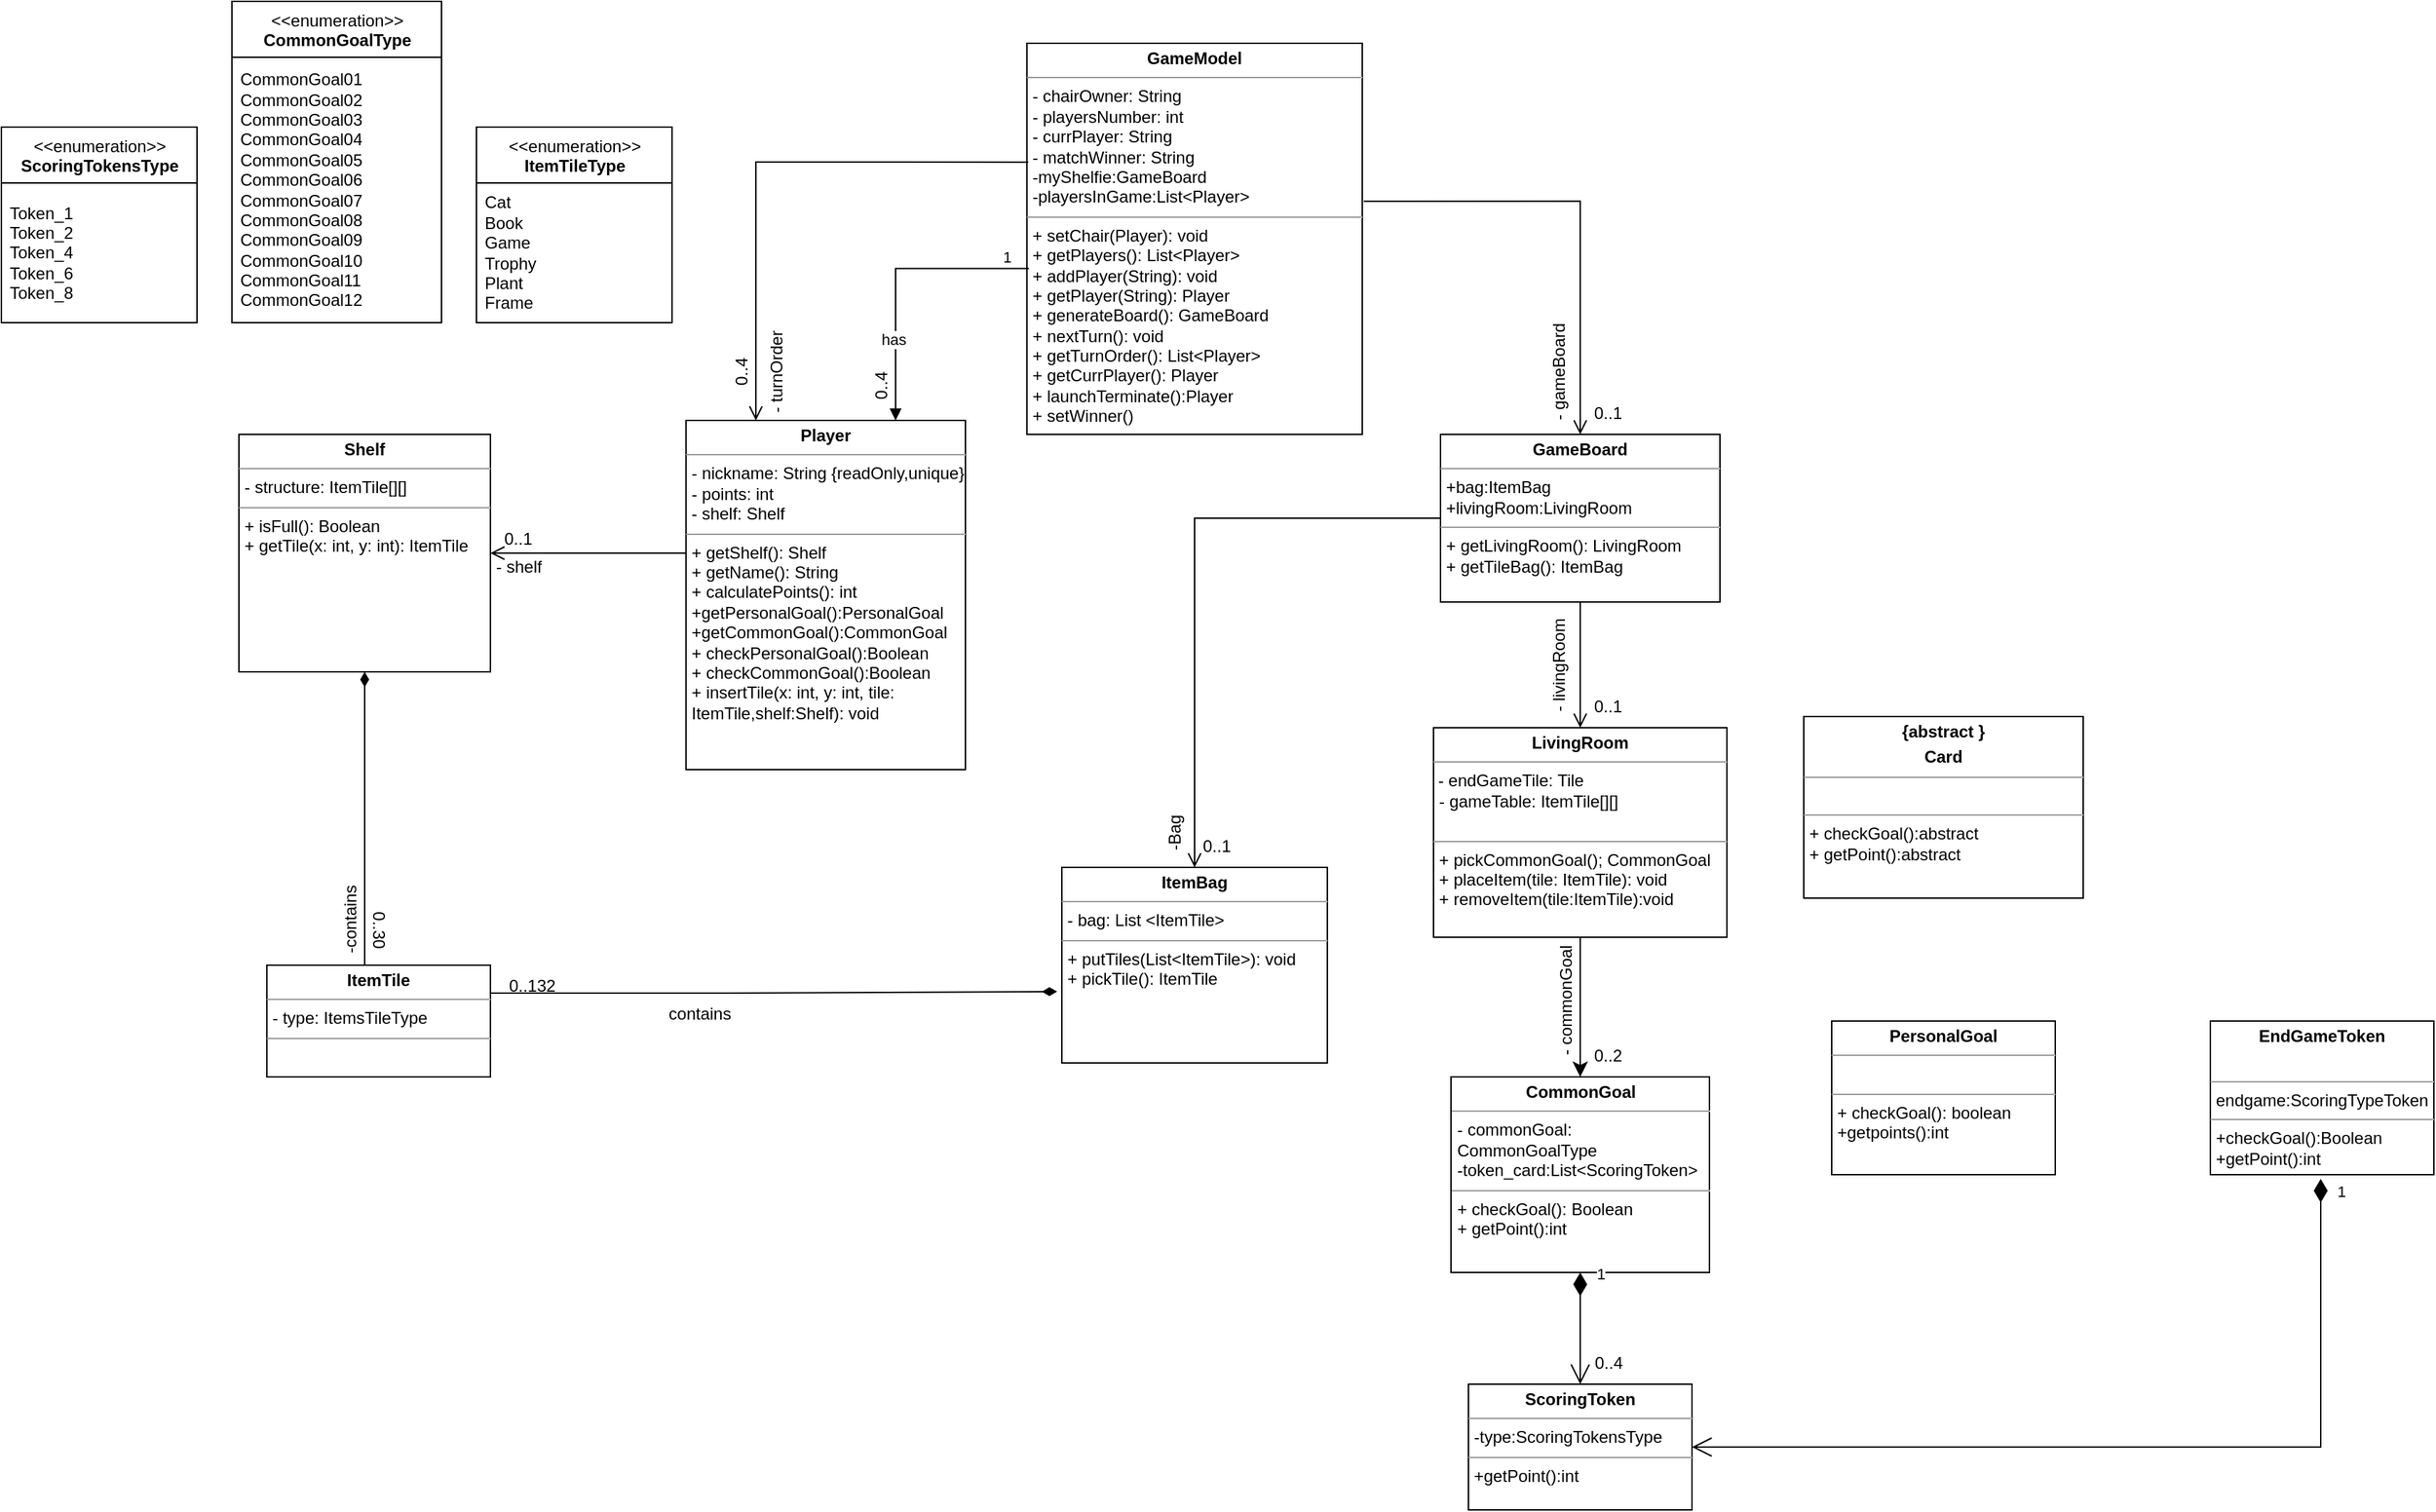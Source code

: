 <mxfile version="21.0.6" type="device"><diagram name="Pagina-1" id="EHZWf8nen00D1bTcrAxR"><mxGraphModel dx="3437" dy="3508" grid="1" gridSize="10" guides="1" tooltips="1" connect="1" arrows="1" fold="1" page="1" pageScale="1" pageWidth="827" pageHeight="1169" math="0" shadow="0"><root><mxCell id="0"/><mxCell id="1" parent="0"/><mxCell id="ynwoLnUJS0dxDrimRSFe-3" value="&lt;p style=&quot;margin:0px;margin-top:4px;text-align:center;&quot;&gt;&lt;b&gt;GameBoard&lt;/b&gt;&lt;/p&gt;&lt;hr size=&quot;1&quot;&gt;&lt;p style=&quot;margin:0px;margin-left:4px;&quot;&gt;&lt;span style=&quot;background-color: initial;&quot;&gt;+bag:ItemBag&lt;/span&gt;&lt;/p&gt;&lt;p style=&quot;margin:0px;margin-left:4px;&quot;&gt;&lt;span style=&quot;background-color: initial;&quot;&gt;+livingRoom:LivingRoom&lt;/span&gt;&lt;/p&gt;&lt;hr size=&quot;1&quot;&gt;&lt;p style=&quot;margin:0px;margin-left:4px;&quot;&gt;+ getLivingRoom(): LivingRoom&lt;/p&gt;&lt;p style=&quot;margin:0px;margin-left:4px;&quot;&gt;+ getTileBag(): ItemBag&lt;/p&gt;&lt;p style=&quot;margin:0px;margin-left:4px;&quot;&gt;&lt;br&gt;&lt;/p&gt;&lt;p style=&quot;margin:0px;margin-left:4px;&quot;&gt;&lt;br&gt;&lt;/p&gt;" style="verticalAlign=top;align=left;overflow=fill;fontSize=12;fontFamily=Helvetica;html=1;whiteSpace=wrap;movable=1;resizable=1;rotatable=1;deletable=1;editable=1;connectable=1;" parent="1" vertex="1"><mxGeometry x="530" y="-2020" width="200" height="120" as="geometry"/></mxCell><mxCell id="ynwoLnUJS0dxDrimRSFe-4" value="&lt;p style=&quot;margin:0px;margin-top:4px;text-align:center;&quot;&gt;&lt;b&gt;Player&lt;/b&gt;&lt;/p&gt;&lt;hr size=&quot;1&quot;&gt;&lt;p style=&quot;margin:0px;margin-left:4px;&quot;&gt;- nickname: String {readOnly,unique}&lt;/p&gt;&lt;p style=&quot;margin:0px;margin-left:4px;&quot;&gt;&lt;span style=&quot;background-color: initial;&quot;&gt;- points: int&lt;/span&gt;&lt;/p&gt;&lt;p style=&quot;margin:0px;margin-left:4px;&quot;&gt;&lt;span style=&quot;background-color: initial;&quot;&gt;- shelf: Shelf&lt;/span&gt;&lt;/p&gt;&lt;hr size=&quot;1&quot;&gt;&lt;p style=&quot;margin:0px;margin-left:4px;&quot;&gt;+ getShelf(): Shelf&lt;/p&gt;&lt;p style=&quot;margin:0px;margin-left:4px;&quot;&gt;&lt;span style=&quot;background-color: initial;&quot;&gt;+ getName(): String&lt;/span&gt;&lt;br&gt;&lt;/p&gt;&lt;p style=&quot;margin:0px;margin-left:4px;&quot;&gt;+ calculatePoints(): int&lt;/p&gt;&lt;p style=&quot;margin:0px;margin-left:4px;&quot;&gt;+getPersonalGoal():PersonalGoal&amp;nbsp;&lt;/p&gt;&lt;p style=&quot;margin:0px;margin-left:4px;&quot;&gt;+getCommonGoal():CommonGoal&lt;/p&gt;&lt;p style=&quot;margin:0px;margin-left:4px;&quot;&gt;+ checkPersonalGoal():Boolean&lt;/p&gt;&lt;p style=&quot;margin:0px;margin-left:4px;&quot;&gt;+ checkCommonGoal():Boolean&lt;/p&gt;&lt;p style=&quot;border-color: var(--border-color); margin: 0px 0px 0px 4px;&quot;&gt;+ insertTile(x: int, y: int, tile: ItemTile,shelf:Shelf): void&lt;/p&gt;&lt;p style=&quot;border-color: var(--border-color); margin: 0px 0px 0px 4px;&quot;&gt;&lt;br style=&quot;border-color: var(--border-color);&quot;&gt;&lt;/p&gt;&lt;p style=&quot;margin:0px;margin-left:4px;&quot;&gt;&lt;br&gt;&lt;/p&gt;&lt;p style=&quot;margin:0px;margin-left:4px;&quot;&gt;&lt;br&gt;&lt;/p&gt;" style="verticalAlign=top;align=left;overflow=fill;fontSize=12;fontFamily=Helvetica;html=1;whiteSpace=wrap;movable=1;resizable=1;rotatable=1;deletable=1;editable=1;connectable=1;" parent="1" vertex="1"><mxGeometry x="-10" y="-2030" width="200" height="250" as="geometry"/></mxCell><mxCell id="ynwoLnUJS0dxDrimRSFe-6" value="&lt;p style=&quot;margin:0px;margin-top:4px;text-align:center;&quot;&gt;&lt;b&gt;GameModel&lt;/b&gt;&lt;/p&gt;&lt;hr size=&quot;1&quot;&gt;&lt;p style=&quot;margin:0px;margin-left:4px;&quot;&gt;- chairOwner: String&lt;/p&gt;&lt;p style=&quot;margin:0px;margin-left:4px;&quot;&gt;&lt;span style=&quot;background-color: initial;&quot;&gt;- playersNumber: int&lt;/span&gt;&lt;br&gt;&lt;/p&gt;&lt;p style=&quot;margin:0px;margin-left:4px;&quot;&gt;- currPlayer: String&lt;/p&gt;&lt;p style=&quot;margin:0px;margin-left:4px;&quot;&gt;- matchWinner: String&lt;/p&gt;&lt;p style=&quot;margin:0px;margin-left:4px;&quot;&gt;-myShelfie:GameBoard&lt;/p&gt;&lt;p style=&quot;margin:0px;margin-left:4px;&quot;&gt;-playersInGame:List&amp;lt;Player&amp;gt;&lt;/p&gt;&lt;hr size=&quot;1&quot;&gt;&lt;p style=&quot;margin:0px;margin-left:4px;&quot;&gt;+ setChair(Player): void&lt;/p&gt;&lt;p style=&quot;margin:0px;margin-left:4px;&quot;&gt;&lt;span style=&quot;background-color: initial;&quot;&gt;+ getPlayers(): List&amp;lt;Player&amp;gt;&lt;/span&gt;&lt;br&gt;&lt;/p&gt;&lt;p style=&quot;margin:0px;margin-left:4px;&quot;&gt;&lt;span style=&quot;background-color: initial;&quot;&gt;+ addPlayer(String): void&lt;/span&gt;&lt;/p&gt;&lt;p style=&quot;margin:0px;margin-left:4px;&quot;&gt;&lt;span style=&quot;background-color: initial;&quot;&gt;+ getPlayer(String): Player&lt;/span&gt;&lt;/p&gt;&lt;p style=&quot;margin:0px;margin-left:4px;&quot;&gt;&lt;span style=&quot;background-color: initial;&quot;&gt;+ generateBoard(): GameBoard&lt;/span&gt;&lt;/p&gt;&lt;p style=&quot;margin:0px;margin-left:4px;&quot;&gt;&lt;span style=&quot;background-color: initial;&quot;&gt;+ nextTurn(): void&lt;/span&gt;&lt;/p&gt;&lt;p style=&quot;margin:0px;margin-left:4px;&quot;&gt;&lt;span style=&quot;background-color: initial;&quot;&gt;+ getTurnOrder(): List&amp;lt;Player&amp;gt;&lt;/span&gt;&lt;/p&gt;&lt;p style=&quot;margin:0px;margin-left:4px;&quot;&gt;&lt;span style=&quot;background-color: initial;&quot;&gt;+ getCurrPlayer(): Player&lt;/span&gt;&lt;/p&gt;&lt;p style=&quot;margin:0px;margin-left:4px;&quot;&gt;+ launchTerminate():Player&lt;/p&gt;&lt;p style=&quot;margin:0px;margin-left:4px;&quot;&gt;&lt;span style=&quot;background-color: initial;&quot;&gt;+ setWinner()&lt;/span&gt;&lt;/p&gt;&lt;p style=&quot;margin:0px;margin-left:4px;&quot;&gt;&lt;span style=&quot;background-color: initial;&quot;&gt;&lt;br&gt;&lt;/span&gt;&lt;/p&gt;&lt;p style=&quot;margin:0px;margin-left:4px;&quot;&gt;&lt;span style=&quot;background-color: initial;&quot;&gt;&lt;br&gt;&lt;/span&gt;&lt;/p&gt;&lt;p style=&quot;margin:0px;margin-left:4px;&quot;&gt;&lt;span style=&quot;background-color: initial;&quot;&gt;&lt;br&gt;&lt;/span&gt;&lt;/p&gt;&lt;p style=&quot;margin:0px;margin-left:4px;&quot;&gt;&lt;span style=&quot;background-color: initial;&quot;&gt;&lt;br&gt;&lt;/span&gt;&lt;/p&gt;" style="verticalAlign=top;align=left;overflow=fill;fontSize=12;fontFamily=Helvetica;html=1;whiteSpace=wrap;movable=1;resizable=1;rotatable=1;deletable=1;editable=1;connectable=1;" parent="1" vertex="1"><mxGeometry x="234" y="-2300" width="240" height="280" as="geometry"/></mxCell><mxCell id="ynwoLnUJS0dxDrimRSFe-12" value="&lt;p style=&quot;margin:0px;margin-top:4px;text-align:center;&quot;&gt;&lt;b&gt;Shelf&lt;/b&gt;&lt;/p&gt;&lt;hr size=&quot;1&quot;&gt;&lt;p style=&quot;margin:0px;margin-left:4px;&quot;&gt;- structure: ItemTile[][]&lt;/p&gt;&lt;hr size=&quot;1&quot;&gt;&lt;p style=&quot;margin:0px;margin-left:4px;&quot;&gt;+ isFull(): Boolean&lt;/p&gt;&lt;p style=&quot;margin:0px;margin-left:4px;&quot;&gt;+ getTile(x: int, y: int): ItemTile&lt;/p&gt;&lt;p style=&quot;margin:0px;margin-left:4px;&quot;&gt;&lt;br&gt;&lt;/p&gt;&lt;p style=&quot;margin:0px;margin-left:4px;&quot;&gt;&lt;br&gt;&lt;/p&gt;" style="verticalAlign=top;align=left;overflow=fill;fontSize=12;fontFamily=Helvetica;html=1;whiteSpace=wrap;movable=1;resizable=1;rotatable=1;deletable=1;editable=1;connectable=1;" parent="1" vertex="1"><mxGeometry x="-330" y="-2020" width="180" height="170" as="geometry"/></mxCell><mxCell id="ynwoLnUJS0dxDrimRSFe-14" value="&lt;p style=&quot;margin:0px;margin-top:4px;text-align:center;&quot;&gt;&lt;b&gt;LivingRoom&lt;/b&gt;&lt;/p&gt;&lt;hr size=&quot;1&quot;&gt;&amp;nbsp;- endGameTile: Tile&lt;br&gt;&lt;p style=&quot;margin:0px;margin-left:4px;&quot;&gt;- gameTable: ItemTile[][]&lt;/p&gt;&lt;p style=&quot;margin:0px;margin-left:4px;&quot;&gt;&lt;br&gt;&lt;/p&gt;&lt;hr size=&quot;1&quot;&gt;&lt;p style=&quot;margin:0px;margin-left:4px;&quot;&gt;+ pickCommonGoal(); CommonGoal&lt;/p&gt;&lt;p style=&quot;margin:0px;margin-left:4px;&quot;&gt;+ placeItem(tile: ItemTile): void&lt;/p&gt;&lt;p style=&quot;margin:0px;margin-left:4px;&quot;&gt;+ removeItem(tile:ItemTile):void&lt;/p&gt;&lt;p style=&quot;margin:0px;margin-left:4px;&quot;&gt;&lt;br&gt;&lt;/p&gt;" style="verticalAlign=top;align=left;overflow=fill;fontSize=12;fontFamily=Helvetica;html=1;whiteSpace=wrap;movable=1;resizable=1;rotatable=1;deletable=1;editable=1;connectable=1;" parent="1" vertex="1"><mxGeometry x="525" y="-1810" width="210" height="150" as="geometry"/></mxCell><mxCell id="ynwoLnUJS0dxDrimRSFe-15" value="&lt;p style=&quot;margin:0px;margin-top:4px;text-align:center;&quot;&gt;&lt;b&gt;{abstract }&lt;/b&gt;&lt;/p&gt;&lt;p style=&quot;margin:0px;margin-top:4px;text-align:center;&quot;&gt;&lt;b&gt;Card&lt;/b&gt;&lt;/p&gt;&lt;hr size=&quot;1&quot;&gt;&lt;p style=&quot;margin:0px;margin-left:4px;&quot;&gt;&lt;br&gt;&lt;/p&gt;&lt;hr size=&quot;1&quot;&gt;&lt;p style=&quot;margin:0px;margin-left:4px;&quot;&gt;+ checkGoal():abstract&lt;/p&gt;&lt;p style=&quot;margin:0px;margin-left:4px;&quot;&gt;+ getPoint():abstract&lt;/p&gt;" style="verticalAlign=top;align=left;overflow=fill;fontSize=12;fontFamily=Helvetica;html=1;whiteSpace=wrap;movable=1;resizable=1;rotatable=1;deletable=1;editable=1;connectable=1;" parent="1" vertex="1"><mxGeometry x="790" y="-1818" width="200" height="130" as="geometry"/></mxCell><mxCell id="ynwoLnUJS0dxDrimRSFe-30" value="&lt;p style=&quot;margin:0px;margin-top:4px;text-align:center;&quot;&gt;&lt;b&gt;ItemTile&lt;/b&gt;&lt;/p&gt;&lt;hr size=&quot;1&quot;&gt;&lt;p style=&quot;margin:0px;margin-left:4px;&quot;&gt;- type: ItemsTileType&lt;/p&gt;&lt;hr size=&quot;1&quot;&gt;&lt;p style=&quot;margin:0px;margin-left:4px;&quot;&gt;&lt;br&gt;&lt;/p&gt;" style="verticalAlign=top;align=left;overflow=fill;fontSize=12;fontFamily=Helvetica;html=1;whiteSpace=wrap;movable=1;resizable=1;rotatable=1;deletable=1;editable=1;connectable=1;" parent="1" vertex="1"><mxGeometry x="-310" y="-1640" width="160" height="80" as="geometry"/></mxCell><mxCell id="ynwoLnUJS0dxDrimRSFe-31" value="&lt;p style=&quot;margin:0px;margin-top:4px;text-align:center;&quot;&gt;&lt;b&gt;ItemBag&lt;/b&gt;&lt;/p&gt;&lt;hr size=&quot;1&quot;&gt;&lt;p style=&quot;margin:0px;margin-left:4px;&quot;&gt;- bag: List &amp;lt;ItemTile&amp;gt;&lt;/p&gt;&lt;hr size=&quot;1&quot;&gt;&lt;p style=&quot;margin:0px;margin-left:4px;&quot;&gt;+ putTiles(List&amp;lt;ItemTile&amp;gt;): void&lt;/p&gt;&lt;p style=&quot;margin:0px;margin-left:4px;&quot;&gt;+ pickTile(): ItemTile&lt;/p&gt;" style="verticalAlign=top;align=left;overflow=fill;fontSize=12;fontFamily=Helvetica;html=1;whiteSpace=wrap;movable=1;resizable=1;rotatable=1;deletable=1;editable=1;connectable=1;" parent="1" vertex="1"><mxGeometry x="259" y="-1710" width="190" height="140" as="geometry"/></mxCell><mxCell id="ynwoLnUJS0dxDrimRSFe-34" value="&lt;p style=&quot;margin:0px;margin-top:4px;text-align:center;&quot;&gt;&lt;b&gt;CommonGoal&lt;/b&gt;&lt;/p&gt;&lt;hr size=&quot;1&quot;&gt;&lt;p style=&quot;margin:0px;margin-left:4px;&quot;&gt;- commonGoal: CommonGoalType&lt;/p&gt;&lt;p style=&quot;margin:0px;margin-left:4px;&quot;&gt;-token_card:List&amp;lt;ScoringToken&amp;gt;&lt;/p&gt;&lt;hr size=&quot;1&quot;&gt;&lt;p style=&quot;margin:0px;margin-left:4px;&quot;&gt;+ checkGoal(): Boolean&lt;/p&gt;&lt;p style=&quot;margin:0px;margin-left:4px;&quot;&gt;+ getPoint():int&lt;/p&gt;" style="verticalAlign=top;align=left;overflow=fill;fontSize=12;fontFamily=Helvetica;html=1;whiteSpace=wrap;movable=1;resizable=1;rotatable=1;deletable=1;editable=1;connectable=1;" parent="1" vertex="1"><mxGeometry x="537.5" y="-1560" width="185" height="140" as="geometry"/></mxCell><mxCell id="ynwoLnUJS0dxDrimRSFe-35" value="&lt;p style=&quot;margin:0px;margin-top:4px;text-align:center;&quot;&gt;&lt;b&gt;PersonalGoal&lt;/b&gt;&lt;/p&gt;&lt;hr size=&quot;1&quot;&gt;&lt;p style=&quot;margin:0px;margin-left:4px;&quot;&gt;&lt;br&gt;&lt;/p&gt;&lt;hr size=&quot;1&quot;&gt;&lt;p style=&quot;margin:0px;margin-left:4px;&quot;&gt;+ checkGoal(): boolean&lt;/p&gt;&lt;p style=&quot;margin:0px;margin-left:4px;&quot;&gt;&lt;span style=&quot;background-color: initial;&quot;&gt;+getpoints():int&lt;/span&gt;&lt;br&gt;&lt;/p&gt;&lt;p style=&quot;margin:0px;margin-left:4px;&quot;&gt;&lt;br&gt;&lt;/p&gt;" style="verticalAlign=top;align=left;overflow=fill;fontSize=12;fontFamily=Helvetica;html=1;whiteSpace=wrap;movable=1;resizable=1;rotatable=1;deletable=1;editable=1;connectable=1;" parent="1" vertex="1"><mxGeometry x="810" y="-1600" width="160" height="110" as="geometry"/></mxCell><mxCell id="_8RxwVeukJIN0M9jdHfJ-25" value="- shelf" style="text;html=1;align=center;verticalAlign=middle;resizable=0;points=[];autosize=1;strokeColor=none;fillColor=none;fontFamily=Helvetica;" parent="1" vertex="1"><mxGeometry x="-160" y="-1940" width="60" height="30" as="geometry"/></mxCell><mxCell id="_8RxwVeukJIN0M9jdHfJ-27" value="" style="endArrow=open;startArrow=none;endFill=0;startFill=0;endSize=8;html=1;verticalAlign=bottom;labelBackgroundColor=none;strokeWidth=1;rounded=0;strokeColor=default;fontFamily=Helvetica;jumpStyle=none;entryX=1;entryY=0.5;entryDx=0;entryDy=0;" parent="1" edge="1" target="ynwoLnUJS0dxDrimRSFe-12"><mxGeometry width="160" relative="1" as="geometry"><mxPoint x="-10" y="-1935" as="sourcePoint"/><mxPoint x="-230" y="-1935" as="targetPoint"/><Array as="points"/></mxGeometry></mxCell><mxCell id="_8RxwVeukJIN0M9jdHfJ-30" value="0..4" style="text;strokeColor=none;align=center;fillColor=none;html=1;verticalAlign=middle;whiteSpace=wrap;rounded=0;fontFamily=Helvetica;rotation=270;" parent="1" vertex="1"><mxGeometry x="100" y="-2070" width="60" height="30" as="geometry"/></mxCell><mxCell id="_8RxwVeukJIN0M9jdHfJ-31" value="" style="endArrow=open;startArrow=none;endFill=0;startFill=0;endSize=8;html=1;verticalAlign=bottom;labelBackgroundColor=none;strokeWidth=1;rounded=0;strokeColor=default;fontFamily=Helvetica;jumpStyle=none;entryX=0.5;entryY=0;entryDx=0;entryDy=0;exitX=1.004;exitY=0.404;exitDx=0;exitDy=0;exitPerimeter=0;" parent="1" source="ynwoLnUJS0dxDrimRSFe-6" target="ynwoLnUJS0dxDrimRSFe-3" edge="1"><mxGeometry width="160" relative="1" as="geometry"><mxPoint x="480" y="-2165" as="sourcePoint"/><mxPoint x="440" y="-2050" as="targetPoint"/><Array as="points"><mxPoint x="630" y="-2187"/></Array></mxGeometry></mxCell><mxCell id="_8RxwVeukJIN0M9jdHfJ-32" value="- gameBoard" style="text;strokeColor=none;align=center;fillColor=none;html=1;verticalAlign=middle;whiteSpace=wrap;rounded=0;fontFamily=Helvetica;rotation=-90;" parent="1" vertex="1"><mxGeometry x="575" y="-2080" width="80" height="30" as="geometry"/></mxCell><mxCell id="_8RxwVeukJIN0M9jdHfJ-33" value="0..1" style="text;strokeColor=none;align=center;fillColor=none;html=1;verticalAlign=middle;whiteSpace=wrap;rounded=0;fontFamily=Helvetica;" parent="1" vertex="1"><mxGeometry x="620" y="-2050" width="60" height="30" as="geometry"/></mxCell><mxCell id="_8RxwVeukJIN0M9jdHfJ-36" value="0..4" style="text;strokeColor=none;align=center;fillColor=none;html=1;verticalAlign=middle;whiteSpace=wrap;rounded=0;fontFamily=Helvetica;rotation=270;" parent="1" vertex="1"><mxGeometry y="-2080" width="60" height="30" as="geometry"/></mxCell><mxCell id="_8RxwVeukJIN0M9jdHfJ-37" value="- turnOrder" style="text;strokeColor=none;align=center;fillColor=none;html=1;verticalAlign=middle;whiteSpace=wrap;rounded=0;fontFamily=Helvetica;rotation=-90;" parent="1" vertex="1"><mxGeometry x="20" y="-2080" width="70" height="30" as="geometry"/></mxCell><mxCell id="_8RxwVeukJIN0M9jdHfJ-38" value="" style="endArrow=open;startArrow=none;endFill=0;startFill=0;endSize=8;html=1;verticalAlign=bottom;labelBackgroundColor=none;strokeWidth=1;rounded=0;strokeColor=default;fontFamily=Helvetica;jumpStyle=none;exitX=0.004;exitY=0.304;exitDx=0;exitDy=0;exitPerimeter=0;entryX=0.25;entryY=0;entryDx=0;entryDy=0;" parent="1" source="ynwoLnUJS0dxDrimRSFe-6" target="ynwoLnUJS0dxDrimRSFe-4" edge="1"><mxGeometry width="160" relative="1" as="geometry"><mxPoint x="280" y="-2070" as="sourcePoint"/><mxPoint x="440" y="-2070" as="targetPoint"/><Array as="points"><mxPoint x="40" y="-2215"/></Array></mxGeometry></mxCell><mxCell id="_8RxwVeukJIN0M9jdHfJ-45" value="" style="endArrow=open;startArrow=none;endFill=0;startFill=0;endSize=8;html=1;verticalAlign=bottom;labelBackgroundColor=none;strokeWidth=1;rounded=0;strokeColor=default;fontFamily=Helvetica;jumpStyle=none;exitX=0.5;exitY=1;exitDx=0;exitDy=0;entryX=0.5;entryY=0;entryDx=0;entryDy=0;" parent="1" source="ynwoLnUJS0dxDrimRSFe-3" target="ynwoLnUJS0dxDrimRSFe-14" edge="1"><mxGeometry width="160" relative="1" as="geometry"><mxPoint x="280" y="-1830" as="sourcePoint"/><mxPoint x="444" y="-1870" as="targetPoint"/><Array as="points"/></mxGeometry></mxCell><mxCell id="_8RxwVeukJIN0M9jdHfJ-47" value="- livingRoom" style="text;strokeColor=none;align=center;fillColor=none;html=1;verticalAlign=middle;whiteSpace=wrap;rounded=0;fontFamily=Helvetica;rotation=-90;" parent="1" vertex="1"><mxGeometry x="580" y="-1870" width="70" height="30" as="geometry"/></mxCell><mxCell id="_8RxwVeukJIN0M9jdHfJ-48" value="" style="endArrow=none;startArrow=diamondThin;endFill=0;startFill=1;html=1;verticalAlign=bottom;labelBackgroundColor=none;strokeWidth=1;startSize=8;endSize=8;rounded=0;strokeColor=default;fontFamily=Helvetica;jumpStyle=none;exitX=0.5;exitY=1;exitDx=0;exitDy=0;" parent="1" source="ynwoLnUJS0dxDrimRSFe-12" edge="1"><mxGeometry width="160" relative="1" as="geometry"><mxPoint x="-230" y="-1800" as="sourcePoint"/><mxPoint x="-240" y="-1640" as="targetPoint"/><Array as="points"><mxPoint x="-240" y="-1670"/></Array></mxGeometry></mxCell><mxCell id="_8RxwVeukJIN0M9jdHfJ-49" value="0..30" style="text;strokeColor=none;align=center;fillColor=none;html=1;verticalAlign=middle;whiteSpace=wrap;rounded=0;fontFamily=Helvetica;rotation=90;" parent="1" vertex="1"><mxGeometry x="-260" y="-1680" width="60" height="30" as="geometry"/></mxCell><mxCell id="_8RxwVeukJIN0M9jdHfJ-50" value="-contains" style="text;strokeColor=none;align=center;fillColor=none;html=1;verticalAlign=middle;whiteSpace=wrap;rounded=0;fontFamily=Helvetica;rotation=-90;" parent="1" vertex="1"><mxGeometry x="-280" y="-1688" width="60" height="30" as="geometry"/></mxCell><mxCell id="_8RxwVeukJIN0M9jdHfJ-55" value="&amp;lt;&amp;lt;enumeration&amp;gt;&amp;gt;&lt;br&gt;&lt;b&gt;ItemTileType&lt;/b&gt;" style="swimlane;fontStyle=0;align=center;verticalAlign=top;childLayout=stackLayout;horizontal=1;startSize=40;horizontalStack=0;resizeParent=1;resizeParentMax=0;resizeLast=0;collapsible=0;marginBottom=0;html=1;fontFamily=Helvetica;" parent="1" vertex="1"><mxGeometry x="-160" y="-2240" width="140" height="140" as="geometry"/></mxCell><mxCell id="_8RxwVeukJIN0M9jdHfJ-56" value="Cat&lt;br&gt;Book&lt;br&gt;Game&lt;br&gt;Trophy&lt;br&gt;Plant&lt;br&gt;Frame" style="text;html=1;strokeColor=none;fillColor=none;align=left;verticalAlign=middle;spacingLeft=4;spacingRight=4;overflow=hidden;rotatable=0;points=[[0,0.5],[1,0.5]];portConstraint=eastwest;fontFamily=Helvetica;" parent="_8RxwVeukJIN0M9jdHfJ-55" vertex="1"><mxGeometry y="40" width="140" height="100" as="geometry"/></mxCell><mxCell id="_8RxwVeukJIN0M9jdHfJ-64" value="0..2" style="text;strokeColor=none;align=center;fillColor=none;html=1;verticalAlign=middle;whiteSpace=wrap;rounded=0;fontFamily=Helvetica;" parent="1" vertex="1"><mxGeometry x="620" y="-1590" width="60" height="30" as="geometry"/></mxCell><mxCell id="B23eoVKcwHAaxWwS9KBI-2" style="edgeStyle=none;curved=1;rounded=0;orthogonalLoop=1;jettySize=auto;html=1;entryX=0.5;entryY=0;entryDx=0;entryDy=0;fontSize=12;startSize=8;endSize=8;" edge="1" parent="1" target="ynwoLnUJS0dxDrimRSFe-34"><mxGeometry relative="1" as="geometry"><mxPoint x="630" y="-1660" as="sourcePoint"/></mxGeometry></mxCell><mxCell id="_8RxwVeukJIN0M9jdHfJ-65" value="- commonGoal" style="text;strokeColor=none;align=center;fillColor=none;html=1;verticalAlign=middle;whiteSpace=wrap;rounded=0;fontFamily=Helvetica;rotation=-90;" parent="1" vertex="1"><mxGeometry x="575" y="-1630" width="90" height="30" as="geometry"/></mxCell><mxCell id="_8RxwVeukJIN0M9jdHfJ-67" value="0..1" style="text;strokeColor=none;align=center;fillColor=none;html=1;verticalAlign=middle;whiteSpace=wrap;rounded=0;fontFamily=Helvetica;rotation=0;" parent="1" vertex="1"><mxGeometry x="340" y="-1740" width="60" height="30" as="geometry"/></mxCell><mxCell id="_8RxwVeukJIN0M9jdHfJ-68" value="-Bag" style="text;strokeColor=none;align=center;fillColor=none;html=1;verticalAlign=middle;whiteSpace=wrap;rounded=0;fontFamily=Helvetica;rotation=-90;" parent="1" vertex="1"><mxGeometry x="310" y="-1750" width="60" height="30" as="geometry"/></mxCell><mxCell id="_8RxwVeukJIN0M9jdHfJ-71" value="0..1" style="text;strokeColor=none;align=center;fillColor=none;html=1;verticalAlign=middle;whiteSpace=wrap;rounded=0;fontFamily=Helvetica;" parent="1" vertex="1"><mxGeometry x="620" y="-1840" width="60" height="30" as="geometry"/></mxCell><mxCell id="_8RxwVeukJIN0M9jdHfJ-72" value="0..1" style="text;strokeColor=none;align=center;fillColor=none;html=1;verticalAlign=middle;whiteSpace=wrap;rounded=0;fontFamily=Helvetica;" parent="1" vertex="1"><mxGeometry x="-160" y="-1960" width="60" height="30" as="geometry"/></mxCell><mxCell id="_8RxwVeukJIN0M9jdHfJ-73" value="" style="endArrow=open;startArrow=none;endFill=0;startFill=0;endSize=8;html=1;verticalAlign=bottom;labelBackgroundColor=none;strokeWidth=1;rounded=0;strokeColor=default;fontFamily=Helvetica;jumpStyle=none;exitX=0;exitY=0.5;exitDx=0;exitDy=0;entryX=0.5;entryY=0;entryDx=0;entryDy=0;" parent="1" source="ynwoLnUJS0dxDrimRSFe-3" target="ynwoLnUJS0dxDrimRSFe-31" edge="1"><mxGeometry width="160" relative="1" as="geometry"><mxPoint x="150" y="-1820" as="sourcePoint"/><mxPoint x="310" y="-1820" as="targetPoint"/><Array as="points"><mxPoint x="354" y="-1960"/></Array></mxGeometry></mxCell><mxCell id="_8RxwVeukJIN0M9jdHfJ-76" value="" style="endArrow=none;startArrow=diamondThin;endFill=0;startFill=1;html=1;verticalAlign=bottom;labelBackgroundColor=none;strokeWidth=1;startSize=8;endSize=8;rounded=0;strokeColor=default;fontFamily=Helvetica;jumpStyle=none;exitX=-0.018;exitY=0.635;exitDx=0;exitDy=0;entryX=1;entryY=0.25;entryDx=0;entryDy=0;exitPerimeter=0;" parent="1" source="ynwoLnUJS0dxDrimRSFe-31" target="ynwoLnUJS0dxDrimRSFe-30" edge="1"><mxGeometry width="160" relative="1" as="geometry"><mxPoint x="-50" y="-1790" as="sourcePoint"/><mxPoint x="-50" y="-1570" as="targetPoint"/><Array as="points"><mxPoint x="20" y="-1620"/></Array></mxGeometry></mxCell><mxCell id="_8RxwVeukJIN0M9jdHfJ-77" value="0..132" style="text;strokeColor=none;align=center;fillColor=none;html=1;verticalAlign=middle;whiteSpace=wrap;rounded=0;fontFamily=Helvetica;" parent="1" vertex="1"><mxGeometry x="-150" y="-1640" width="60" height="30" as="geometry"/></mxCell><mxCell id="_8RxwVeukJIN0M9jdHfJ-78" value="contains" style="text;strokeColor=none;align=center;fillColor=none;html=1;verticalAlign=middle;whiteSpace=wrap;rounded=0;fontFamily=Helvetica;" parent="1" vertex="1"><mxGeometry x="-30" y="-1620" width="60" height="30" as="geometry"/></mxCell><mxCell id="_8RxwVeukJIN0M9jdHfJ-80" value="&amp;lt;&amp;lt;enumeration&amp;gt;&amp;gt;&lt;br&gt;&lt;b&gt;CommonGoalType&lt;/b&gt;" style="swimlane;fontStyle=0;align=center;verticalAlign=top;childLayout=stackLayout;horizontal=1;startSize=40;horizontalStack=0;resizeParent=1;resizeParentMax=0;resizeLast=0;collapsible=0;marginBottom=0;html=1;fontFamily=Helvetica;" parent="1" vertex="1"><mxGeometry x="-335" y="-2330" width="150" height="230" as="geometry"/></mxCell><mxCell id="_8RxwVeukJIN0M9jdHfJ-81" value="CommonGoal01&lt;br&gt;CommonGoal02&lt;br&gt;CommonGoal03&lt;br&gt;CommonGoal04&lt;br&gt;CommonGoal05&lt;br&gt;CommonGoal06&lt;br&gt;CommonGoal07&lt;br&gt;CommonGoal08&lt;br&gt;CommonGoal09&lt;br&gt;CommonGoal10&lt;br&gt;CommonGoal11&lt;br&gt;CommonGoal12" style="text;html=1;strokeColor=none;fillColor=none;align=left;verticalAlign=middle;spacingLeft=4;spacingRight=4;overflow=hidden;rotatable=0;points=[[0,0.5],[1,0.5]];portConstraint=eastwest;fontFamily=Helvetica;" parent="_8RxwVeukJIN0M9jdHfJ-80" vertex="1"><mxGeometry y="40" width="150" height="190" as="geometry"/></mxCell><mxCell id="oo3gAJDkdYnCKbN5YLv8-5" value="has&lt;br&gt;" style="endArrow=block;endFill=1;html=1;edgeStyle=orthogonalEdgeStyle;align=left;verticalAlign=top;rounded=0;entryX=0.75;entryY=0;entryDx=0;entryDy=0;exitX=0.006;exitY=0.576;exitDx=0;exitDy=0;exitPerimeter=0;" parent="1" target="ynwoLnUJS0dxDrimRSFe-4" edge="1" source="ynwoLnUJS0dxDrimRSFe-6"><mxGeometry x="0.291" y="-12" relative="1" as="geometry"><mxPoint x="230" y="-2140" as="sourcePoint"/><mxPoint x="300" y="-1900" as="targetPoint"/><mxPoint y="1" as="offset"/></mxGeometry></mxCell><mxCell id="oo3gAJDkdYnCKbN5YLv8-6" value="1" style="edgeLabel;resizable=0;html=1;align=left;verticalAlign=bottom;" parent="oo3gAJDkdYnCKbN5YLv8-5" connectable="0" vertex="1"><mxGeometry x="-1" relative="1" as="geometry"><mxPoint x="-20" as="offset"/></mxGeometry></mxCell><mxCell id="oo3gAJDkdYnCKbN5YLv8-14" value="&lt;p style=&quot;margin:0px;margin-top:4px;text-align:center;&quot;&gt;&lt;b&gt;EndGameToken&lt;/b&gt;&lt;/p&gt;&lt;p style=&quot;margin:0px;margin-top:4px;text-align:center;&quot;&gt;&lt;b&gt;&lt;br&gt;&lt;/b&gt;&lt;/p&gt;&lt;hr size=&quot;1&quot;&gt;&lt;p style=&quot;margin:0px;margin-left:4px;&quot;&gt;endgame:ScoringTypeToken&lt;/p&gt;&lt;hr size=&quot;1&quot;&gt;&lt;p style=&quot;margin:0px;margin-left:4px;&quot;&gt;+checkGoal():Boolean&lt;/p&gt;&lt;p style=&quot;margin:0px;margin-left:4px;&quot;&gt;+getPoint():int&lt;/p&gt;" style="verticalAlign=top;align=left;overflow=fill;fontSize=12;fontFamily=Helvetica;html=1;" parent="1" vertex="1"><mxGeometry x="1081" y="-1600" width="160" height="110" as="geometry"/></mxCell><mxCell id="oo3gAJDkdYnCKbN5YLv8-16" value="&lt;p style=&quot;margin:0px;margin-top:4px;text-align:center;&quot;&gt;&lt;b&gt;ScoringToken&lt;/b&gt;&lt;/p&gt;&lt;hr size=&quot;1&quot;&gt;&lt;p style=&quot;margin:0px;margin-left:4px;&quot;&gt;-type:ScoringTokensType&lt;/p&gt;&lt;hr size=&quot;1&quot;&gt;&lt;p style=&quot;margin:0px;margin-left:4px;&quot;&gt;+getPoint():int&lt;/p&gt;" style="verticalAlign=top;align=left;overflow=fill;fontSize=12;fontFamily=Helvetica;html=1;" parent="1" vertex="1"><mxGeometry x="550" y="-1340" width="160" height="90" as="geometry"/></mxCell><mxCell id="oo3gAJDkdYnCKbN5YLv8-18" value="1" style="endArrow=open;html=1;endSize=12;startArrow=diamondThin;startSize=14;startFill=1;edgeStyle=orthogonalEdgeStyle;align=left;verticalAlign=bottom;rounded=0;exitX=0.5;exitY=1;exitDx=0;exitDy=0;entryX=0.5;entryY=0;entryDx=0;entryDy=0;" parent="1" edge="1" target="oo3gAJDkdYnCKbN5YLv8-16" source="ynwoLnUJS0dxDrimRSFe-34"><mxGeometry x="-0.75" y="10" relative="1" as="geometry"><mxPoint x="509.57" y="-1445" as="sourcePoint"/><mxPoint x="509.57" y="-1325" as="targetPoint"/><mxPoint as="offset"/></mxGeometry></mxCell><mxCell id="oo3gAJDkdYnCKbN5YLv8-20" value="0..4" style="text;html=1;align=center;verticalAlign=middle;resizable=0;points=[];autosize=1;strokeColor=none;fillColor=none;" parent="1" vertex="1"><mxGeometry x="630" y="-1370" width="40" height="30" as="geometry"/></mxCell><mxCell id="oo3gAJDkdYnCKbN5YLv8-27" value="&amp;lt;&amp;lt;enumeration&amp;gt;&amp;gt;&lt;br&gt;&lt;b&gt;ScoringTokensType&lt;/b&gt;" style="swimlane;fontStyle=0;align=center;verticalAlign=top;childLayout=stackLayout;horizontal=1;startSize=40;horizontalStack=0;resizeParent=1;resizeParentMax=0;resizeLast=0;collapsible=0;marginBottom=0;html=1;fontFamily=Helvetica;" parent="1" vertex="1"><mxGeometry x="-500" y="-2240" width="140" height="140" as="geometry"/></mxCell><mxCell id="oo3gAJDkdYnCKbN5YLv8-28" value="Token_1&lt;br&gt;Token_2&lt;br&gt;Token_4&lt;br&gt;Token_6&lt;br&gt;Token_8" style="text;html=1;strokeColor=none;fillColor=none;align=left;verticalAlign=middle;spacingLeft=4;spacingRight=4;overflow=hidden;rotatable=0;points=[[0,0.5],[1,0.5]];portConstraint=eastwest;fontFamily=Helvetica;" parent="oo3gAJDkdYnCKbN5YLv8-27" vertex="1"><mxGeometry y="40" width="140" height="100" as="geometry"/></mxCell><mxCell id="oo3gAJDkdYnCKbN5YLv8-29" value="1" style="endArrow=open;html=1;endSize=12;startArrow=diamondThin;startSize=14;startFill=1;edgeStyle=orthogonalEdgeStyle;align=left;verticalAlign=bottom;rounded=0;entryX=1;entryY=0.5;entryDx=0;entryDy=0;" parent="1" target="oo3gAJDkdYnCKbN5YLv8-16" edge="1"><mxGeometry x="-0.946" y="10" relative="1" as="geometry"><mxPoint x="1160" y="-1487" as="sourcePoint"/><mxPoint x="840" y="-1310" as="targetPoint"/><Array as="points"><mxPoint x="1160" y="-1295"/></Array><mxPoint as="offset"/></mxGeometry></mxCell><mxCell id="oo3gAJDkdYnCKbN5YLv8-31" style="edgeStyle=orthogonalEdgeStyle;rounded=0;orthogonalLoop=1;jettySize=auto;html=1;exitX=0.5;exitY=1;exitDx=0;exitDy=0;" parent="1" source="_8RxwVeukJIN0M9jdHfJ-78" target="_8RxwVeukJIN0M9jdHfJ-78" edge="1"><mxGeometry relative="1" as="geometry"/></mxCell></root></mxGraphModel></diagram></mxfile>